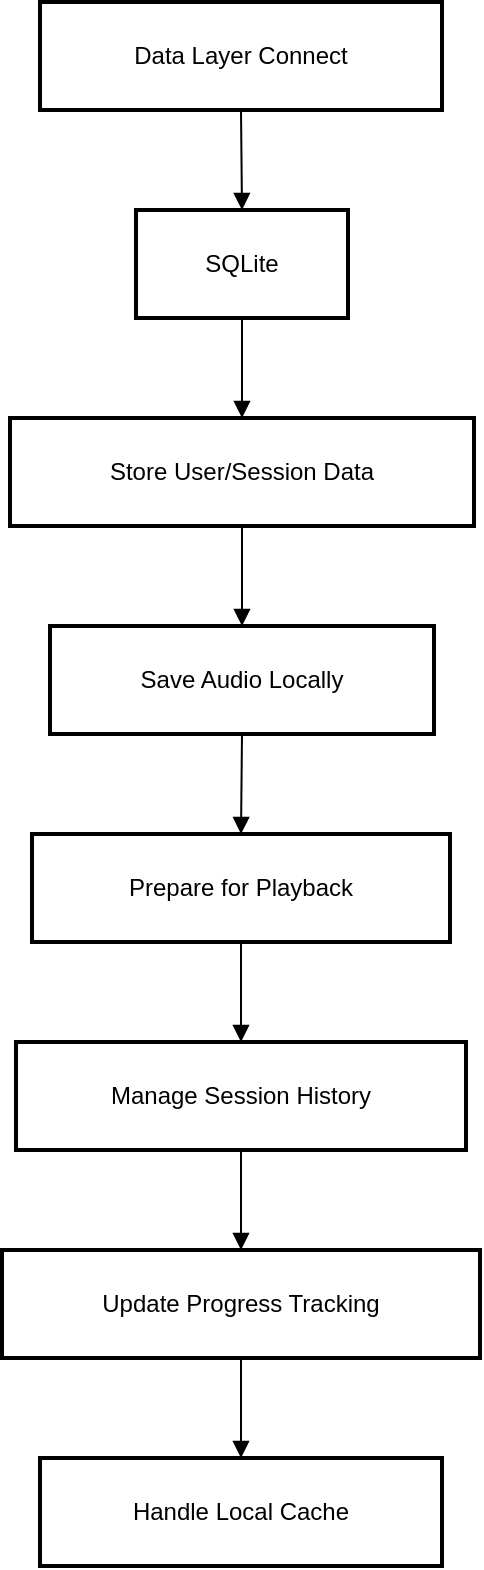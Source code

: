 <mxfile version="26.2.12">
  <diagram name="Page-1" id="CPJvmOhZoxjcLGPQDOUR">
    <mxGraphModel>
      <root>
        <mxCell id="0" />
        <mxCell id="1" parent="0" />
        <mxCell id="2" value="Data Layer Connect" style="whiteSpace=wrap;strokeWidth=2;" vertex="1" parent="1">
          <mxGeometry x="27" y="8" width="201" height="54" as="geometry" />
        </mxCell>
        <mxCell id="3" value="SQLite" style="whiteSpace=wrap;strokeWidth=2;" vertex="1" parent="1">
          <mxGeometry x="75" y="112" width="106" height="54" as="geometry" />
        </mxCell>
        <mxCell id="4" value="Store User/Session Data" style="whiteSpace=wrap;strokeWidth=2;" vertex="1" parent="1">
          <mxGeometry x="12" y="216" width="232" height="54" as="geometry" />
        </mxCell>
        <mxCell id="5" value="Save Audio Locally" style="whiteSpace=wrap;strokeWidth=2;" vertex="1" parent="1">
          <mxGeometry x="32" y="320" width="192" height="54" as="geometry" />
        </mxCell>
        <mxCell id="6" value="Prepare for Playback" style="whiteSpace=wrap;strokeWidth=2;" vertex="1" parent="1">
          <mxGeometry x="23" y="424" width="209" height="54" as="geometry" />
        </mxCell>
        <mxCell id="7" value="Manage Session History" style="whiteSpace=wrap;strokeWidth=2;" vertex="1" parent="1">
          <mxGeometry x="15" y="528" width="225" height="54" as="geometry" />
        </mxCell>
        <mxCell id="8" value="Update Progress Tracking" style="whiteSpace=wrap;strokeWidth=2;" vertex="1" parent="1">
          <mxGeometry x="8" y="632" width="239" height="54" as="geometry" />
        </mxCell>
        <mxCell id="9" value="Handle Local Cache" style="whiteSpace=wrap;strokeWidth=2;" vertex="1" parent="1">
          <mxGeometry x="27" y="736" width="201" height="54" as="geometry" />
        </mxCell>
        <mxCell id="10" value="" style="curved=1;startArrow=none;endArrow=block;exitX=0.5;exitY=1;entryX=0.5;entryY=0;" edge="1" parent="1" source="2" target="3">
          <mxGeometry relative="1" as="geometry">
            <Array as="points" />
          </mxGeometry>
        </mxCell>
        <mxCell id="11" value="" style="curved=1;startArrow=none;endArrow=block;exitX=0.5;exitY=1;entryX=0.5;entryY=0;" edge="1" parent="1" source="3" target="4">
          <mxGeometry relative="1" as="geometry">
            <Array as="points" />
          </mxGeometry>
        </mxCell>
        <mxCell id="12" value="" style="curved=1;startArrow=none;endArrow=block;exitX=0.5;exitY=1;entryX=0.5;entryY=0;" edge="1" parent="1" source="4" target="5">
          <mxGeometry relative="1" as="geometry">
            <Array as="points" />
          </mxGeometry>
        </mxCell>
        <mxCell id="13" value="" style="curved=1;startArrow=none;endArrow=block;exitX=0.5;exitY=1;entryX=0.5;entryY=0;" edge="1" parent="1" source="5" target="6">
          <mxGeometry relative="1" as="geometry">
            <Array as="points" />
          </mxGeometry>
        </mxCell>
        <mxCell id="14" value="" style="curved=1;startArrow=none;endArrow=block;exitX=0.5;exitY=1;entryX=0.5;entryY=0;" edge="1" parent="1" source="6" target="7">
          <mxGeometry relative="1" as="geometry">
            <Array as="points" />
          </mxGeometry>
        </mxCell>
        <mxCell id="15" value="" style="curved=1;startArrow=none;endArrow=block;exitX=0.5;exitY=1;entryX=0.5;entryY=0;" edge="1" parent="1" source="7" target="8">
          <mxGeometry relative="1" as="geometry">
            <Array as="points" />
          </mxGeometry>
        </mxCell>
        <mxCell id="16" value="" style="curved=1;startArrow=none;endArrow=block;exitX=0.5;exitY=1;entryX=0.5;entryY=0;" edge="1" parent="1" source="8" target="9">
          <mxGeometry relative="1" as="geometry">
            <Array as="points" />
          </mxGeometry>
        </mxCell>
      </root>
    </mxGraphModel>
  </diagram>
</mxfile>
